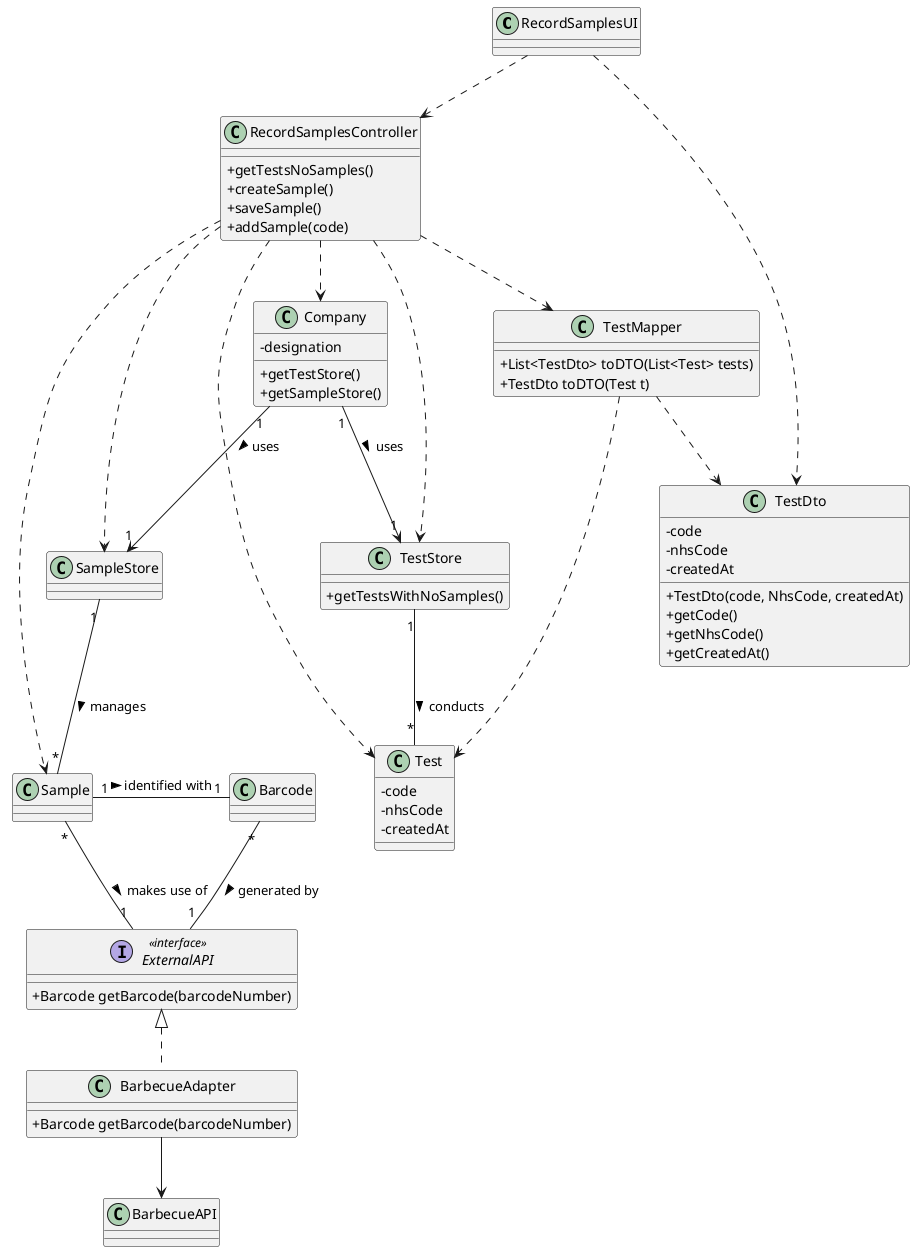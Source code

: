 @startuml

skinparam classAttributeIconSize 0

class RecordSamplesUI {}

class RecordSamplesController {
+getTestsNoSamples()
+createSample()
+saveSample()
+addSample(code)
}

class Company {
-designation
+getTestStore()
+getSampleStore()
}

class TestStore {
+getTestsWithNoSamples()
}

class TestMapper {
+List<TestDto> toDTO(List<Test> tests)
+TestDto toDTO(Test t)
}

class TestDto {
- code
- nhsCode
- createdAt
+TestDto(code, NhsCode, createdAt)
+getCode()
+getNhsCode()
+getCreatedAt()
}

class Test {
- code
- nhsCode
- createdAt
}

class Sample {}

class SampleStore {}

class Barcode {}

interface ExternalAPI <<interface>> {
+Barcode getBarcode(barcodeNumber)
}

class BarbecueAdapter {
+Barcode getBarcode(barcodeNumber)
}

class BarbecueAPI{}

RecordSamplesUI ..> RecordSamplesController
RecordSamplesUI ..> TestDto
RecordSamplesController ..> TestMapper
RecordSamplesController ..> TestStore
RecordSamplesController ..> SampleStore
RecordSamplesController ..> Company
RecordSamplesController ..> Test
TestMapper ..> Test
TestMapper ..> TestDto
RecordSamplesController ..> Sample
Company "1" --> "1" SampleStore : uses >
SampleStore "1" -- "*" Sample : manages >
TestStore "1" -- "*" Test : conducts >
Company "1" --> "1" TestStore : uses >
Sample "1" - "1" Barcode : identified with >
Barcode "*" -- "1" ExternalAPI : generated by >
Sample "*" -- "1" ExternalAPI : makes use of >

class BarbecueAdapter implements ExternalAPI

BarbecueAdapter --> BarbecueAPI


@enduml